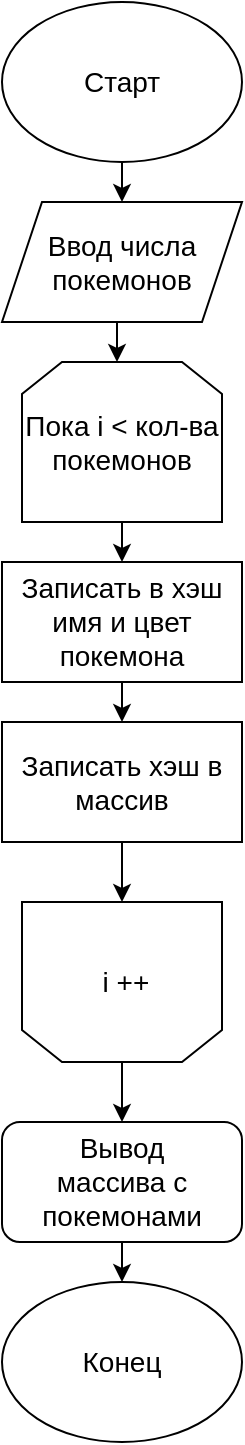<mxfile version="17.4.0" type="github"><diagram id="NQPQXDpXnAedNzN7_AxD" name="Page-1"><mxGraphModel dx="1350" dy="773" grid="1" gridSize="10" guides="1" tooltips="1" connect="1" arrows="1" fold="1" page="1" pageScale="1" pageWidth="827" pageHeight="1169" math="0" shadow="0"><root><mxCell id="0"/><mxCell id="1" parent="0"/><mxCell id="3DTritF73-4kUKQ6CK-_-5" style="edgeStyle=orthogonalEdgeStyle;rounded=0;orthogonalLoop=1;jettySize=auto;html=1;exitX=0.5;exitY=1;exitDx=0;exitDy=0;entryX=0.5;entryY=0;entryDx=0;entryDy=0;" parent="1" target="3DTritF73-4kUKQ6CK-_-4" edge="1"><mxGeometry relative="1" as="geometry"><mxPoint x="414" y="80" as="sourcePoint"/></mxGeometry></mxCell><mxCell id="3DTritF73-4kUKQ6CK-_-7" style="edgeStyle=orthogonalEdgeStyle;rounded=0;orthogonalLoop=1;jettySize=auto;html=1;exitX=0.5;exitY=1;exitDx=0;exitDy=0;entryX=0.5;entryY=0;entryDx=0;entryDy=0;fontSize=14;" parent="1" source="3DTritF73-4kUKQ6CK-_-4" edge="1"><mxGeometry relative="1" as="geometry"><mxPoint x="411.5" y="180" as="targetPoint"/></mxGeometry></mxCell><mxCell id="3DTritF73-4kUKQ6CK-_-4" value="Ввод числа&lt;br&gt;покемонов" style="shape=parallelogram;perimeter=parallelogramPerimeter;whiteSpace=wrap;html=1;fixedSize=1;fontSize=14;" parent="1" vertex="1"><mxGeometry x="354" y="100" width="120" height="60" as="geometry"/></mxCell><mxCell id="3DTritF73-4kUKQ6CK-_-20" style="edgeStyle=orthogonalEdgeStyle;rounded=0;orthogonalLoop=1;jettySize=auto;html=1;exitX=0.5;exitY=1;exitDx=0;exitDy=0;entryX=0.5;entryY=0;entryDx=0;entryDy=0;fontSize=14;" parent="1" source="3DTritF73-4kUKQ6CK-_-15" target="3DTritF73-4kUKQ6CK-_-19" edge="1"><mxGeometry relative="1" as="geometry"/></mxCell><mxCell id="3DTritF73-4kUKQ6CK-_-15" value="Вывод &lt;br&gt;массива с покемонами" style="rounded=1;whiteSpace=wrap;html=1;fontSize=14;" parent="1" vertex="1"><mxGeometry x="354" y="560" width="120" height="60" as="geometry"/></mxCell><mxCell id="3DTritF73-4kUKQ6CK-_-18" value="Старт" style="ellipse;whiteSpace=wrap;html=1;fontSize=14;" parent="1" vertex="1"><mxGeometry x="354" width="120" height="80" as="geometry"/></mxCell><mxCell id="3DTritF73-4kUKQ6CK-_-19" value="Конец" style="ellipse;whiteSpace=wrap;html=1;fontSize=14;" parent="1" vertex="1"><mxGeometry x="354" y="640" width="120" height="80" as="geometry"/></mxCell><mxCell id="jpt9T7jKfjHrE2yLqizd-6" style="edgeStyle=orthogonalEdgeStyle;rounded=0;orthogonalLoop=1;jettySize=auto;html=1;exitX=0.5;exitY=1;exitDx=0;exitDy=0;entryX=0.5;entryY=0;entryDx=0;entryDy=0;fontSize=14;" edge="1" parent="1" source="jpt9T7jKfjHrE2yLqizd-1" target="jpt9T7jKfjHrE2yLqizd-4"><mxGeometry relative="1" as="geometry"/></mxCell><mxCell id="jpt9T7jKfjHrE2yLqizd-1" value="Пока i &amp;lt; кол-ва&lt;br style=&quot;font-size: 14px;&quot;&gt;покемонов" style="shape=loopLimit;whiteSpace=wrap;html=1;fontSize=14;" vertex="1" parent="1"><mxGeometry x="364" y="180" width="100" height="80" as="geometry"/></mxCell><mxCell id="jpt9T7jKfjHrE2yLqizd-9" style="edgeStyle=orthogonalEdgeStyle;rounded=0;orthogonalLoop=1;jettySize=auto;html=1;exitX=0.5;exitY=0;exitDx=0;exitDy=0;fontSize=14;" edge="1" parent="1" source="jpt9T7jKfjHrE2yLqizd-3" target="3DTritF73-4kUKQ6CK-_-15"><mxGeometry relative="1" as="geometry"/></mxCell><mxCell id="jpt9T7jKfjHrE2yLqizd-3" value="&amp;nbsp;i ++" style="shape=loopLimit;whiteSpace=wrap;html=1;rounded=0;direction=west;fontSize=14;" vertex="1" parent="1"><mxGeometry x="364" y="450" width="100" height="80" as="geometry"/></mxCell><mxCell id="jpt9T7jKfjHrE2yLqizd-7" style="edgeStyle=orthogonalEdgeStyle;rounded=0;orthogonalLoop=1;jettySize=auto;html=1;exitX=0.5;exitY=1;exitDx=0;exitDy=0;entryX=0.5;entryY=0;entryDx=0;entryDy=0;fontSize=14;" edge="1" parent="1" source="jpt9T7jKfjHrE2yLqizd-4" target="jpt9T7jKfjHrE2yLqizd-5"><mxGeometry relative="1" as="geometry"/></mxCell><mxCell id="jpt9T7jKfjHrE2yLqizd-4" value="Записать в хэш имя и цвет покемона" style="rounded=0;whiteSpace=wrap;html=1;fontSize=14;" vertex="1" parent="1"><mxGeometry x="354" y="280" width="120" height="60" as="geometry"/></mxCell><mxCell id="jpt9T7jKfjHrE2yLqizd-8" style="edgeStyle=orthogonalEdgeStyle;rounded=0;orthogonalLoop=1;jettySize=auto;html=1;entryX=0.5;entryY=1;entryDx=0;entryDy=0;fontSize=14;" edge="1" parent="1" source="jpt9T7jKfjHrE2yLqizd-5" target="jpt9T7jKfjHrE2yLqizd-3"><mxGeometry relative="1" as="geometry"/></mxCell><mxCell id="jpt9T7jKfjHrE2yLqizd-5" value="Записать хэш в массив" style="rounded=0;whiteSpace=wrap;html=1;fontSize=14;" vertex="1" parent="1"><mxGeometry x="354" y="360" width="120" height="60" as="geometry"/></mxCell></root></mxGraphModel></diagram></mxfile>
